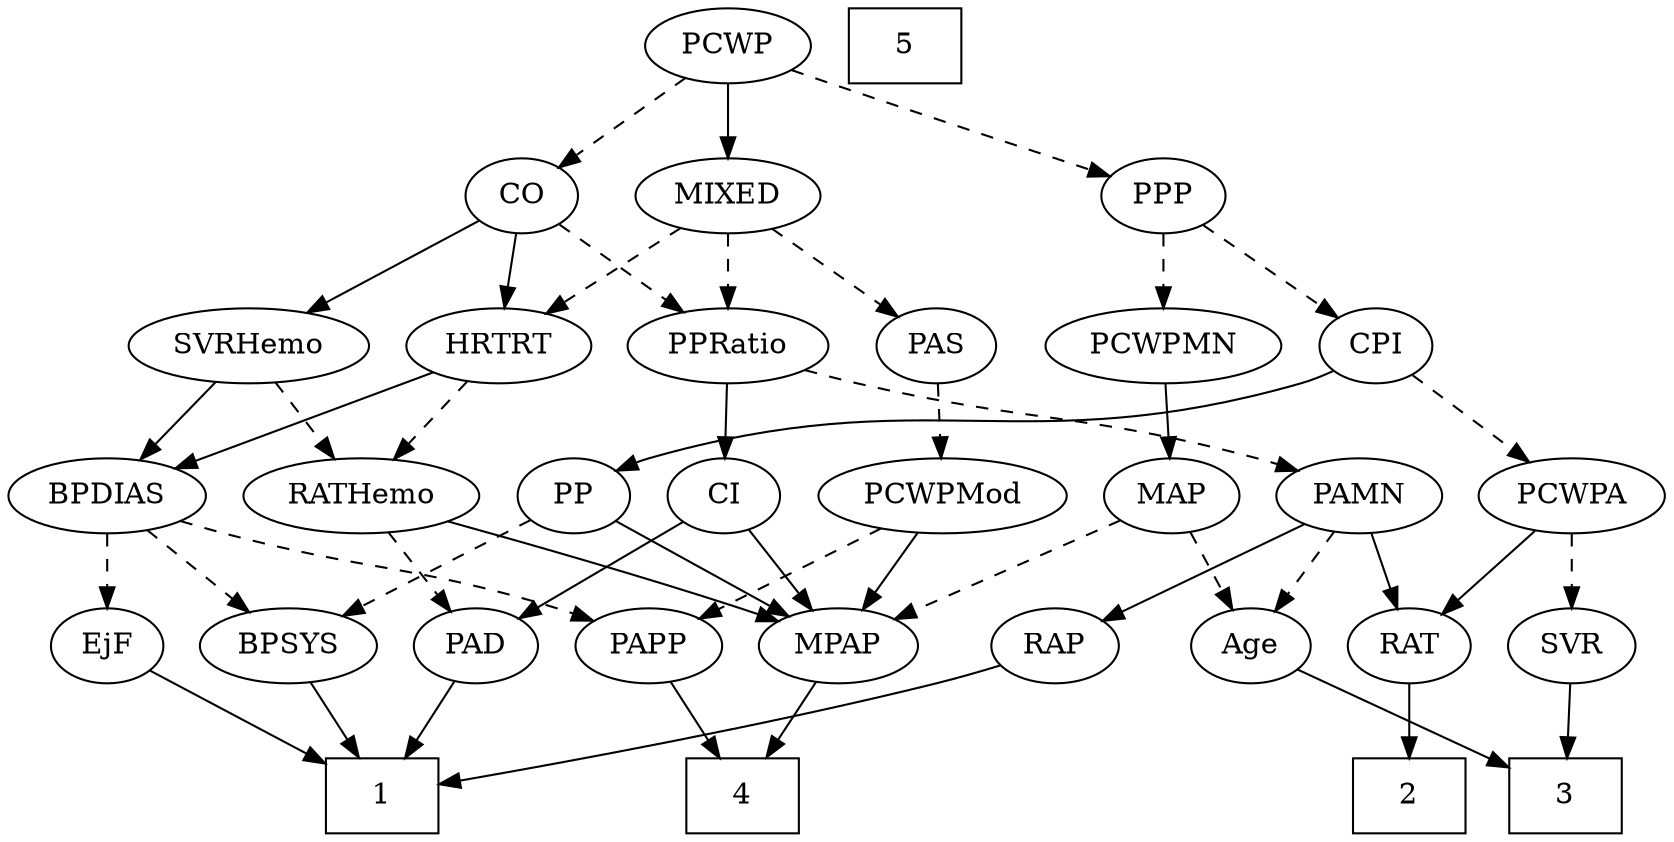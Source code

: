 strict digraph {
	graph [bb="0,0,738.84,396"];
	node [label="\N"];
	1	[height=0.5,
		pos="167.25,18",
		shape=box,
		width=0.75];
	2	[height=0.5,
		pos="624.25,18",
		shape=box,
		width=0.75];
	3	[height=0.5,
		pos="696.25,18",
		shape=box,
		width=0.75];
	4	[height=0.5,
		pos="329.25,18",
		shape=box,
		width=0.75];
	5	[height=0.5,
		pos="401.25,378",
		shape=box,
		width=0.75];
	Age	[height=0.5,
		pos="552.25,90",
		width=0.75];
	Age -> 3	[pos="e,669,32.244 573.49,78.671 596.17,67.649 632.51,49.985 659.77,36.73",
		style=solid];
	EjF	[height=0.5,
		pos="42.246,90",
		width=0.75];
	EjF -> 1	[pos="e,140.22,34.136 62.33,77.753 80.89,67.359 108.9,51.674 131.31,39.123",
		style=solid];
	RAP	[height=0.5,
		pos="466.25,90",
		width=0.77632];
	RAP -> 1	[pos="e,194.4,23.693 442.52,80.293 434.27,77.436 424.91,74.386 416.25,72 342.01,51.556 253.5,34.392 204.52,25.512",
		style=solid];
	MIXED	[height=0.5,
		pos="321.25,306",
		width=1.1193];
	PAS	[height=0.5,
		pos="412.25,234",
		width=0.75];
	MIXED -> PAS	[pos="e,395.12,248.17 340.55,290.15 354.06,279.75 372.27,265.75 386.95,254.46",
		style=dashed];
	PPRatio	[height=0.5,
		pos="321.25,234",
		width=1.1013];
	MIXED -> PPRatio	[pos="e,321.25,252.1 321.25,287.7 321.25,279.98 321.25,270.71 321.25,262.11",
		style=dashed];
	HRTRT	[height=0.5,
		pos="224.25,234",
		width=1.1013];
	MIXED -> HRTRT	[pos="e,244.46,249.58 300.68,290.15 286.69,280.06 268.01,266.58 252.62,255.47",
		style=dashed];
	MPAP	[height=0.5,
		pos="372.25,90",
		width=0.97491];
	MPAP -> 4	[pos="e,339.96,36.447 362.06,72.411 357.06,64.285 350.93,54.307 345.33,45.184",
		style=solid];
	BPSYS	[height=0.5,
		pos="125.25,90",
		width=1.0471];
	BPSYS -> 1	[pos="e,156.78,36.447 135.2,72.411 140.08,64.285 146.06,54.307 151.54,45.184",
		style=solid];
	PAD	[height=0.5,
		pos="209.25,90",
		width=0.79437];
	PAD -> 1	[pos="e,177.52,36.124 199.51,72.765 194.51,64.44 188.31,54.104 182.68,44.725",
		style=solid];
	CO	[height=0.5,
		pos="230.25,306",
		width=0.75];
	SVRHemo	[height=0.5,
		pos="116.25,234",
		width=1.3902];
	CO -> SVRHemo	[pos="e,140.45,249.86 210.91,293.13 193.97,282.73 169.02,267.4 148.98,255.1",
		style=solid];
	CO -> PPRatio	[pos="e,302,249.8 247.36,291.83 260.48,281.74 278.84,267.62 293.98,255.98",
		style=dashed];
	CO -> HRTRT	[pos="e,225.71,252.1 228.76,287.7 228.1,279.98 227.31,270.71 226.57,262.11",
		style=solid];
	PCWPMod	[height=0.5,
		pos="415.25,162",
		width=1.4443];
	PAS -> PCWPMod	[pos="e,414.51,180.1 412.99,215.7 413.32,207.98 413.72,198.71 414.08,190.11",
		style=dashed];
	PAMN	[height=0.5,
		pos="601.25,162",
		width=1.011];
	PAMN -> Age	[pos="e,563.21,106.67 589.88,144.76 583.67,135.89 575.86,124.74 568.97,114.89",
		style=dashed];
	PAMN -> RAP	[pos="e,487.51,102.02 577.11,148.49 554.61,136.82 520.97,119.38 496.65,106.77",
		style=solid];
	RAT	[height=0.5,
		pos="624.25,90",
		width=0.75827];
	PAMN -> RAT	[pos="e,618.73,107.79 606.81,144.05 609.44,136.06 612.64,126.33 615.57,117.4",
		style=solid];
	RATHemo	[height=0.5,
		pos="152.25,162",
		width=1.3721];
	RATHemo -> MPAP	[pos="e,345.37,101.76 189.18,150.04 236.76,135.9 314.97,112.56 328.25,108 330.77,107.13 333.37,106.21 335.98,105.26",
		style=solid];
	RATHemo -> PAD	[pos="e,196.62,106.51 165.75,144.41 173.06,135.44 182.2,124.21 190.21,114.37",
		style=dashed];
	CPI	[height=0.5,
		pos="608.25,234",
		width=0.75];
	PCWPA	[height=0.5,
		pos="697.25,162",
		width=1.1555];
	CPI -> PCWPA	[pos="e,678.11,178.05 624.99,219.83 637.61,209.9 655.21,196.06 669.87,184.53",
		style=dashed];
	PP	[height=0.5,
		pos="246.25,162",
		width=0.75];
	CPI -> PP	[pos="e,266.75,174.05 587.75,221.95 582.79,219.67 577.42,217.5 572.25,216 447.51,179.82 406.98,216.18 282.25,180 280.3,179.44 278.34,178.78 \
276.37,178.06",
		style=solid];
	RAT -> 2	[pos="e,624.25,36.104 624.25,71.697 624.25,63.983 624.25,54.712 624.25,46.112",
		style=solid];
	SVR	[height=0.5,
		pos="697.25,90",
		width=0.77632];
	SVR -> 3	[pos="e,696.49,36.104 697,71.697 696.89,63.983 696.76,54.712 696.63,46.112",
		style=solid];
	PCWPMod -> MPAP	[pos="e,382.26,107.31 404.84,144.05 399.64,135.59 393.25,125.19 387.51,115.84",
		style=solid];
	PAPP	[height=0.5,
		pos="287.25,90",
		width=0.88464];
	PCWPMod -> PAPP	[pos="e,309.47,103.15 388.72,146.5 368.31,135.33 340.05,119.88 318.53,108.11",
		style=dashed];
	PCWPA -> RAT	[pos="e,639.26,105.39 680.68,145.12 670.56,135.41 657.5,122.89 646.49,112.33",
		style=solid];
	PCWPA -> SVR	[pos="e,697.25,108.1 697.25,143.7 697.25,135.98 697.25,126.71 697.25,118.11",
		style=dashed];
	PCWPMN	[height=0.5,
		pos="513.25,234",
		width=1.3902];
	MAP	[height=0.5,
		pos="516.25,162",
		width=0.84854];
	PCWPMN -> MAP	[pos="e,515.51,180.1 513.99,215.7 514.32,207.98 514.72,198.71 515.08,190.11",
		style=solid];
	SVRHemo -> RATHemo	[pos="e,143.61,179.79 124.96,216.05 129.16,207.89 134.29,197.91 138.97,188.82",
		style=dashed];
	BPDIAS	[height=0.5,
		pos="42.246,162",
		width=1.1735];
	SVRHemo -> BPDIAS	[pos="e,58.807,178.67 99.083,216.76 89.326,207.53 76.955,195.83 66.248,185.7",
		style=solid];
	BPDIAS -> EjF	[pos="e,42.246,108.1 42.246,143.7 42.246,135.98 42.246,126.71 42.246,118.11",
		style=dashed];
	BPDIAS -> BPSYS	[pos="e,107.45,106.01 60.667,145.46 72.106,135.82 86.977,123.28 99.564,112.66",
		style=dashed];
	BPDIAS -> PAPP	[pos="e,263.39,101.92 74.293,150.05 80.862,147.94 87.753,145.82 94.246,144 161.51,125.13 180.86,129.74 247.25,108 249.48,107.27 251.77,\
106.46 254.06,105.61",
		style=dashed];
	MAP -> Age	[pos="e,543.78,107.47 524.78,144.41 529.08,136.04 534.4,125.71 539.2,116.37",
		style=dashed];
	MAP -> MPAP	[pos="e,396.89,102.98 493.43,149.91 469.88,138.46 432.87,120.47 405.95,107.38",
		style=dashed];
	PP -> MPAP	[pos="e,349.06,103.88 266.49,149.75 286.39,138.7 317.06,121.66 340.26,108.77",
		style=solid];
	PP -> BPSYS	[pos="e,148.25,104.31 226.54,149.6 207.7,138.7 179,122.09 156.95,109.34",
		style=dashed];
	PPP	[height=0.5,
		pos="513.25,306",
		width=0.75];
	PPP -> CPI	[pos="e,590.61,247.99 530.67,292.16 545.18,281.47 566.04,266.1 582.48,253.99",
		style=dashed];
	PPP -> PCWPMN	[pos="e,513.25,252.1 513.25,287.7 513.25,279.98 513.25,270.71 513.25,262.11",
		style=dashed];
	PPRatio -> PAMN	[pos="e,573.88,174.15 352.5,222.73 360.22,220.36 368.5,217.97 376.25,216 455.32,195.93 477.82,202.49 556.25,180 558.87,179.25 561.55,178.41 \
564.23,177.53",
		style=dashed];
	CI	[height=0.5,
		pos="318.25,162",
		width=0.75];
	PPRatio -> CI	[pos="e,318.98,180.1 320.5,215.7 320.17,207.98 319.78,198.71 319.41,190.11",
		style=solid];
	PCWP	[height=0.5,
		pos="321.25,378",
		width=0.97491];
	PCWP -> MIXED	[pos="e,321.25,324.1 321.25,359.7 321.25,351.98 321.25,342.71 321.25,334.11",
		style=solid];
	PCWP -> CO	[pos="e,247.24,320.07 302.39,362.5 288.81,352.05 270.35,337.85 255.5,326.42",
		style=dashed];
	PCWP -> PPP	[pos="e,489.85,315.18 348.2,366.47 353.82,364.3 359.72,362.06 365.25,360 404.66,345.33 450.24,329.12 480.29,318.54",
		style=dashed];
	CI -> MPAP	[pos="e,359.92,106.98 330.23,145.46 337.12,136.53 345.93,125.11 353.7,115.04",
		style=solid];
	CI -> PAD	[pos="e,228.75,103.52 299.26,148.81 282.12,137.8 256.69,121.47 237.22,108.97",
		style=solid];
	PAPP -> 4	[pos="e,318.97,36.124 296.99,72.765 301.98,64.44 308.18,54.104 313.81,44.725",
		style=solid];
	HRTRT -> RATHemo	[pos="e,168.68,178.98 208.27,217.46 198.8,208.26 186.62,196.42 176.04,186.13",
		style=dashed];
	HRTRT -> BPDIAS	[pos="e,72.629,174.69 195,221.75 164.46,210 116.33,191.5 82.274,178.4",
		style=solid];
}
